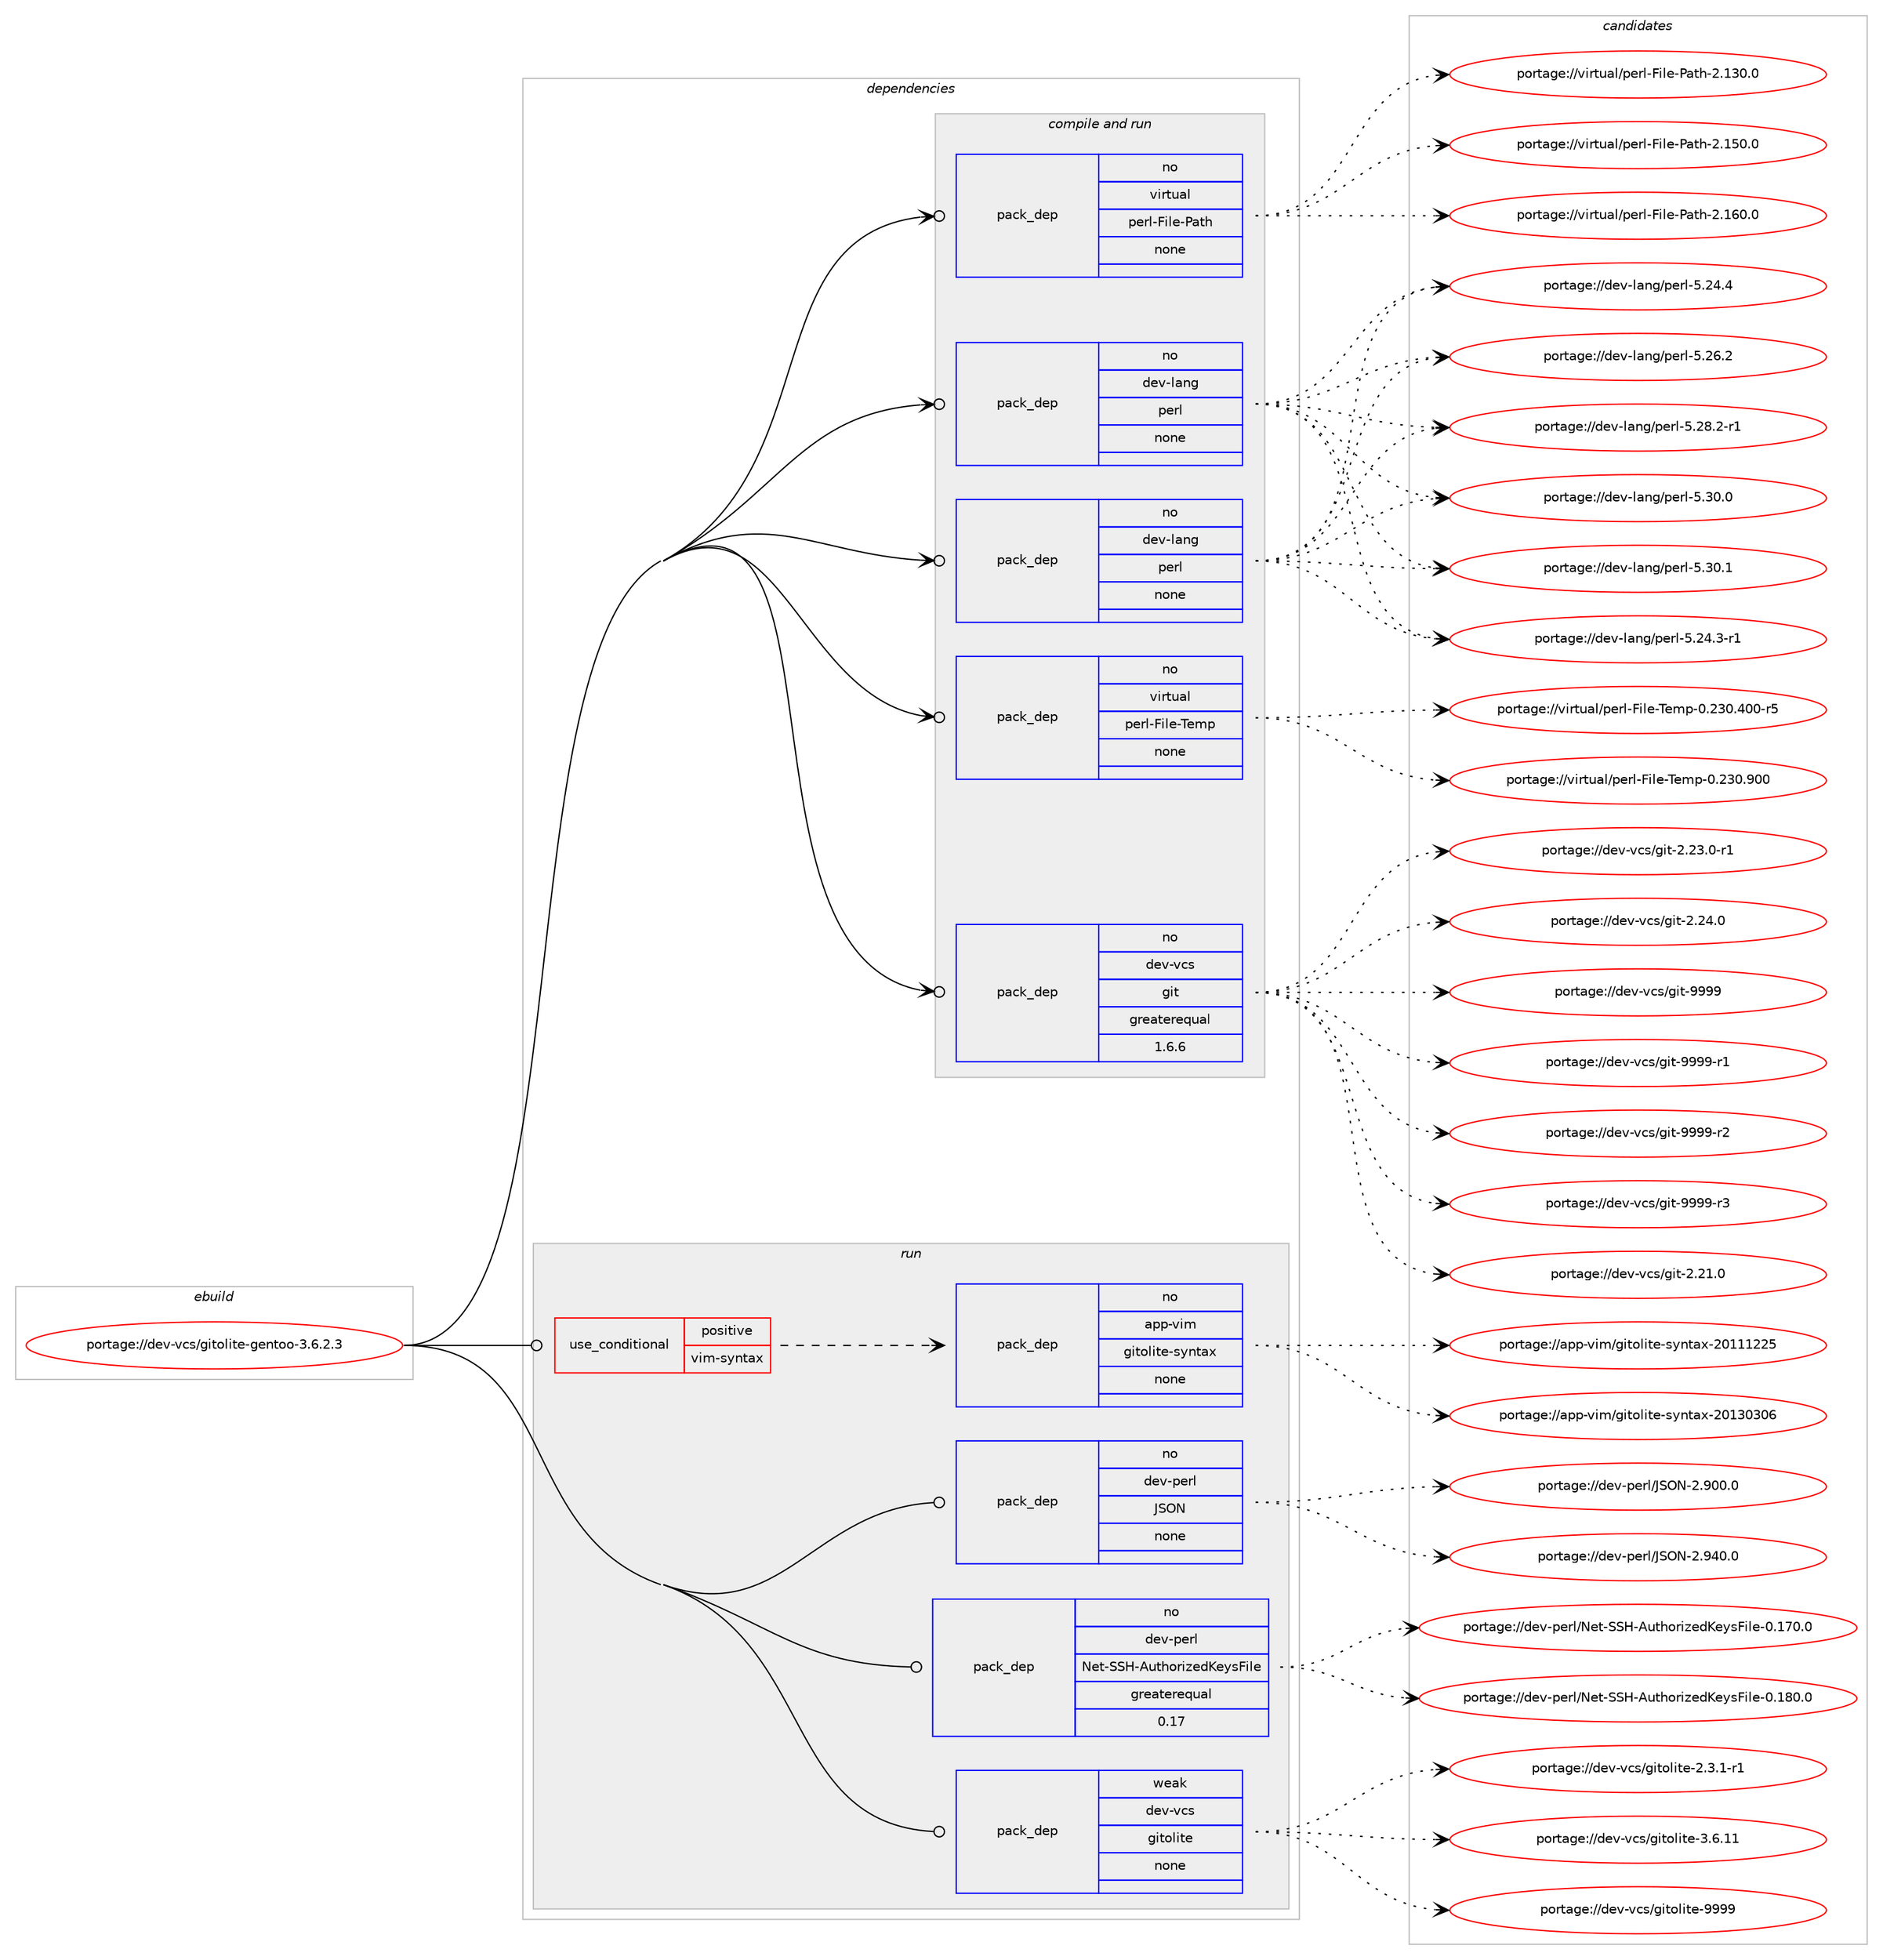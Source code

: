 digraph prolog {

# *************
# Graph options
# *************

newrank=true;
concentrate=true;
compound=true;
graph [rankdir=LR,fontname=Helvetica,fontsize=10,ranksep=1.5];#, ranksep=2.5, nodesep=0.2];
edge  [arrowhead=vee];
node  [fontname=Helvetica,fontsize=10];

# **********
# The ebuild
# **********

subgraph cluster_leftcol {
color=gray;
rank=same;
label=<<i>ebuild</i>>;
id [label="portage://dev-vcs/gitolite-gentoo-3.6.2.3", color=red, width=4, href="../dev-vcs/gitolite-gentoo-3.6.2.3.svg"];
}

# ****************
# The dependencies
# ****************

subgraph cluster_midcol {
color=gray;
label=<<i>dependencies</i>>;
subgraph cluster_compile {
fillcolor="#eeeeee";
style=filled;
label=<<i>compile</i>>;
}
subgraph cluster_compileandrun {
fillcolor="#eeeeee";
style=filled;
label=<<i>compile and run</i>>;
subgraph pack191667 {
dependency267770 [label=<<TABLE BORDER="0" CELLBORDER="1" CELLSPACING="0" CELLPADDING="4" WIDTH="220"><TR><TD ROWSPAN="6" CELLPADDING="30">pack_dep</TD></TR><TR><TD WIDTH="110">no</TD></TR><TR><TD>dev-lang</TD></TR><TR><TD>perl</TD></TR><TR><TD>none</TD></TR><TR><TD></TD></TR></TABLE>>, shape=none, color=blue];
}
id:e -> dependency267770:w [weight=20,style="solid",arrowhead="odotvee"];
subgraph pack191668 {
dependency267771 [label=<<TABLE BORDER="0" CELLBORDER="1" CELLSPACING="0" CELLPADDING="4" WIDTH="220"><TR><TD ROWSPAN="6" CELLPADDING="30">pack_dep</TD></TR><TR><TD WIDTH="110">no</TD></TR><TR><TD>dev-lang</TD></TR><TR><TD>perl</TD></TR><TR><TD>none</TD></TR><TR><TD></TD></TR></TABLE>>, shape=none, color=blue];
}
id:e -> dependency267771:w [weight=20,style="solid",arrowhead="odotvee"];
subgraph pack191669 {
dependency267772 [label=<<TABLE BORDER="0" CELLBORDER="1" CELLSPACING="0" CELLPADDING="4" WIDTH="220"><TR><TD ROWSPAN="6" CELLPADDING="30">pack_dep</TD></TR><TR><TD WIDTH="110">no</TD></TR><TR><TD>dev-vcs</TD></TR><TR><TD>git</TD></TR><TR><TD>greaterequal</TD></TR><TR><TD>1.6.6</TD></TR></TABLE>>, shape=none, color=blue];
}
id:e -> dependency267772:w [weight=20,style="solid",arrowhead="odotvee"];
subgraph pack191670 {
dependency267773 [label=<<TABLE BORDER="0" CELLBORDER="1" CELLSPACING="0" CELLPADDING="4" WIDTH="220"><TR><TD ROWSPAN="6" CELLPADDING="30">pack_dep</TD></TR><TR><TD WIDTH="110">no</TD></TR><TR><TD>virtual</TD></TR><TR><TD>perl-File-Path</TD></TR><TR><TD>none</TD></TR><TR><TD></TD></TR></TABLE>>, shape=none, color=blue];
}
id:e -> dependency267773:w [weight=20,style="solid",arrowhead="odotvee"];
subgraph pack191671 {
dependency267774 [label=<<TABLE BORDER="0" CELLBORDER="1" CELLSPACING="0" CELLPADDING="4" WIDTH="220"><TR><TD ROWSPAN="6" CELLPADDING="30">pack_dep</TD></TR><TR><TD WIDTH="110">no</TD></TR><TR><TD>virtual</TD></TR><TR><TD>perl-File-Temp</TD></TR><TR><TD>none</TD></TR><TR><TD></TD></TR></TABLE>>, shape=none, color=blue];
}
id:e -> dependency267774:w [weight=20,style="solid",arrowhead="odotvee"];
}
subgraph cluster_run {
fillcolor="#eeeeee";
style=filled;
label=<<i>run</i>>;
subgraph cond72362 {
dependency267775 [label=<<TABLE BORDER="0" CELLBORDER="1" CELLSPACING="0" CELLPADDING="4"><TR><TD ROWSPAN="3" CELLPADDING="10">use_conditional</TD></TR><TR><TD>positive</TD></TR><TR><TD>vim-syntax</TD></TR></TABLE>>, shape=none, color=red];
subgraph pack191672 {
dependency267776 [label=<<TABLE BORDER="0" CELLBORDER="1" CELLSPACING="0" CELLPADDING="4" WIDTH="220"><TR><TD ROWSPAN="6" CELLPADDING="30">pack_dep</TD></TR><TR><TD WIDTH="110">no</TD></TR><TR><TD>app-vim</TD></TR><TR><TD>gitolite-syntax</TD></TR><TR><TD>none</TD></TR><TR><TD></TD></TR></TABLE>>, shape=none, color=blue];
}
dependency267775:e -> dependency267776:w [weight=20,style="dashed",arrowhead="vee"];
}
id:e -> dependency267775:w [weight=20,style="solid",arrowhead="odot"];
subgraph pack191673 {
dependency267777 [label=<<TABLE BORDER="0" CELLBORDER="1" CELLSPACING="0" CELLPADDING="4" WIDTH="220"><TR><TD ROWSPAN="6" CELLPADDING="30">pack_dep</TD></TR><TR><TD WIDTH="110">no</TD></TR><TR><TD>dev-perl</TD></TR><TR><TD>JSON</TD></TR><TR><TD>none</TD></TR><TR><TD></TD></TR></TABLE>>, shape=none, color=blue];
}
id:e -> dependency267777:w [weight=20,style="solid",arrowhead="odot"];
subgraph pack191674 {
dependency267778 [label=<<TABLE BORDER="0" CELLBORDER="1" CELLSPACING="0" CELLPADDING="4" WIDTH="220"><TR><TD ROWSPAN="6" CELLPADDING="30">pack_dep</TD></TR><TR><TD WIDTH="110">no</TD></TR><TR><TD>dev-perl</TD></TR><TR><TD>Net-SSH-AuthorizedKeysFile</TD></TR><TR><TD>greaterequal</TD></TR><TR><TD>0.17</TD></TR></TABLE>>, shape=none, color=blue];
}
id:e -> dependency267778:w [weight=20,style="solid",arrowhead="odot"];
subgraph pack191675 {
dependency267779 [label=<<TABLE BORDER="0" CELLBORDER="1" CELLSPACING="0" CELLPADDING="4" WIDTH="220"><TR><TD ROWSPAN="6" CELLPADDING="30">pack_dep</TD></TR><TR><TD WIDTH="110">weak</TD></TR><TR><TD>dev-vcs</TD></TR><TR><TD>gitolite</TD></TR><TR><TD>none</TD></TR><TR><TD></TD></TR></TABLE>>, shape=none, color=blue];
}
id:e -> dependency267779:w [weight=20,style="solid",arrowhead="odot"];
}
}

# **************
# The candidates
# **************

subgraph cluster_choices {
rank=same;
color=gray;
label=<<i>candidates</i>>;

subgraph choice191667 {
color=black;
nodesep=1;
choiceportage100101118451089711010347112101114108455346505246514511449 [label="portage://dev-lang/perl-5.24.3-r1", color=red, width=4,href="../dev-lang/perl-5.24.3-r1.svg"];
choiceportage10010111845108971101034711210111410845534650524652 [label="portage://dev-lang/perl-5.24.4", color=red, width=4,href="../dev-lang/perl-5.24.4.svg"];
choiceportage10010111845108971101034711210111410845534650544650 [label="portage://dev-lang/perl-5.26.2", color=red, width=4,href="../dev-lang/perl-5.26.2.svg"];
choiceportage100101118451089711010347112101114108455346505646504511449 [label="portage://dev-lang/perl-5.28.2-r1", color=red, width=4,href="../dev-lang/perl-5.28.2-r1.svg"];
choiceportage10010111845108971101034711210111410845534651484648 [label="portage://dev-lang/perl-5.30.0", color=red, width=4,href="../dev-lang/perl-5.30.0.svg"];
choiceportage10010111845108971101034711210111410845534651484649 [label="portage://dev-lang/perl-5.30.1", color=red, width=4,href="../dev-lang/perl-5.30.1.svg"];
dependency267770:e -> choiceportage100101118451089711010347112101114108455346505246514511449:w [style=dotted,weight="100"];
dependency267770:e -> choiceportage10010111845108971101034711210111410845534650524652:w [style=dotted,weight="100"];
dependency267770:e -> choiceportage10010111845108971101034711210111410845534650544650:w [style=dotted,weight="100"];
dependency267770:e -> choiceportage100101118451089711010347112101114108455346505646504511449:w [style=dotted,weight="100"];
dependency267770:e -> choiceportage10010111845108971101034711210111410845534651484648:w [style=dotted,weight="100"];
dependency267770:e -> choiceportage10010111845108971101034711210111410845534651484649:w [style=dotted,weight="100"];
}
subgraph choice191668 {
color=black;
nodesep=1;
choiceportage100101118451089711010347112101114108455346505246514511449 [label="portage://dev-lang/perl-5.24.3-r1", color=red, width=4,href="../dev-lang/perl-5.24.3-r1.svg"];
choiceportage10010111845108971101034711210111410845534650524652 [label="portage://dev-lang/perl-5.24.4", color=red, width=4,href="../dev-lang/perl-5.24.4.svg"];
choiceportage10010111845108971101034711210111410845534650544650 [label="portage://dev-lang/perl-5.26.2", color=red, width=4,href="../dev-lang/perl-5.26.2.svg"];
choiceportage100101118451089711010347112101114108455346505646504511449 [label="portage://dev-lang/perl-5.28.2-r1", color=red, width=4,href="../dev-lang/perl-5.28.2-r1.svg"];
choiceportage10010111845108971101034711210111410845534651484648 [label="portage://dev-lang/perl-5.30.0", color=red, width=4,href="../dev-lang/perl-5.30.0.svg"];
choiceportage10010111845108971101034711210111410845534651484649 [label="portage://dev-lang/perl-5.30.1", color=red, width=4,href="../dev-lang/perl-5.30.1.svg"];
dependency267771:e -> choiceportage100101118451089711010347112101114108455346505246514511449:w [style=dotted,weight="100"];
dependency267771:e -> choiceportage10010111845108971101034711210111410845534650524652:w [style=dotted,weight="100"];
dependency267771:e -> choiceportage10010111845108971101034711210111410845534650544650:w [style=dotted,weight="100"];
dependency267771:e -> choiceportage100101118451089711010347112101114108455346505646504511449:w [style=dotted,weight="100"];
dependency267771:e -> choiceportage10010111845108971101034711210111410845534651484648:w [style=dotted,weight="100"];
dependency267771:e -> choiceportage10010111845108971101034711210111410845534651484649:w [style=dotted,weight="100"];
}
subgraph choice191669 {
color=black;
nodesep=1;
choiceportage10010111845118991154710310511645504650494648 [label="portage://dev-vcs/git-2.21.0", color=red, width=4,href="../dev-vcs/git-2.21.0.svg"];
choiceportage100101118451189911547103105116455046505146484511449 [label="portage://dev-vcs/git-2.23.0-r1", color=red, width=4,href="../dev-vcs/git-2.23.0-r1.svg"];
choiceportage10010111845118991154710310511645504650524648 [label="portage://dev-vcs/git-2.24.0", color=red, width=4,href="../dev-vcs/git-2.24.0.svg"];
choiceportage1001011184511899115471031051164557575757 [label="portage://dev-vcs/git-9999", color=red, width=4,href="../dev-vcs/git-9999.svg"];
choiceportage10010111845118991154710310511645575757574511449 [label="portage://dev-vcs/git-9999-r1", color=red, width=4,href="../dev-vcs/git-9999-r1.svg"];
choiceportage10010111845118991154710310511645575757574511450 [label="portage://dev-vcs/git-9999-r2", color=red, width=4,href="../dev-vcs/git-9999-r2.svg"];
choiceportage10010111845118991154710310511645575757574511451 [label="portage://dev-vcs/git-9999-r3", color=red, width=4,href="../dev-vcs/git-9999-r3.svg"];
dependency267772:e -> choiceportage10010111845118991154710310511645504650494648:w [style=dotted,weight="100"];
dependency267772:e -> choiceportage100101118451189911547103105116455046505146484511449:w [style=dotted,weight="100"];
dependency267772:e -> choiceportage10010111845118991154710310511645504650524648:w [style=dotted,weight="100"];
dependency267772:e -> choiceportage1001011184511899115471031051164557575757:w [style=dotted,weight="100"];
dependency267772:e -> choiceportage10010111845118991154710310511645575757574511449:w [style=dotted,weight="100"];
dependency267772:e -> choiceportage10010111845118991154710310511645575757574511450:w [style=dotted,weight="100"];
dependency267772:e -> choiceportage10010111845118991154710310511645575757574511451:w [style=dotted,weight="100"];
}
subgraph choice191670 {
color=black;
nodesep=1;
choiceportage118105114116117971084711210111410845701051081014580971161044550464951484648 [label="portage://virtual/perl-File-Path-2.130.0", color=red, width=4,href="../virtual/perl-File-Path-2.130.0.svg"];
choiceportage118105114116117971084711210111410845701051081014580971161044550464953484648 [label="portage://virtual/perl-File-Path-2.150.0", color=red, width=4,href="../virtual/perl-File-Path-2.150.0.svg"];
choiceportage118105114116117971084711210111410845701051081014580971161044550464954484648 [label="portage://virtual/perl-File-Path-2.160.0", color=red, width=4,href="../virtual/perl-File-Path-2.160.0.svg"];
dependency267773:e -> choiceportage118105114116117971084711210111410845701051081014580971161044550464951484648:w [style=dotted,weight="100"];
dependency267773:e -> choiceportage118105114116117971084711210111410845701051081014580971161044550464953484648:w [style=dotted,weight="100"];
dependency267773:e -> choiceportage118105114116117971084711210111410845701051081014580971161044550464954484648:w [style=dotted,weight="100"];
}
subgraph choice191671 {
color=black;
nodesep=1;
choiceportage118105114116117971084711210111410845701051081014584101109112454846505148465248484511453 [label="portage://virtual/perl-File-Temp-0.230.400-r5", color=red, width=4,href="../virtual/perl-File-Temp-0.230.400-r5.svg"];
choiceportage11810511411611797108471121011141084570105108101458410110911245484650514846574848 [label="portage://virtual/perl-File-Temp-0.230.900", color=red, width=4,href="../virtual/perl-File-Temp-0.230.900.svg"];
dependency267774:e -> choiceportage118105114116117971084711210111410845701051081014584101109112454846505148465248484511453:w [style=dotted,weight="100"];
dependency267774:e -> choiceportage11810511411611797108471121011141084570105108101458410110911245484650514846574848:w [style=dotted,weight="100"];
}
subgraph choice191672 {
color=black;
nodesep=1;
choiceportage9711211245118105109471031051161111081051161014511512111011697120455048494949505053 [label="portage://app-vim/gitolite-syntax-20111225", color=red, width=4,href="../app-vim/gitolite-syntax-20111225.svg"];
choiceportage9711211245118105109471031051161111081051161014511512111011697120455048495148514854 [label="portage://app-vim/gitolite-syntax-20130306", color=red, width=4,href="../app-vim/gitolite-syntax-20130306.svg"];
dependency267776:e -> choiceportage9711211245118105109471031051161111081051161014511512111011697120455048494949505053:w [style=dotted,weight="100"];
dependency267776:e -> choiceportage9711211245118105109471031051161111081051161014511512111011697120455048495148514854:w [style=dotted,weight="100"];
}
subgraph choice191673 {
color=black;
nodesep=1;
choiceportage1001011184511210111410847748379784550465748484648 [label="portage://dev-perl/JSON-2.900.0", color=red, width=4,href="../dev-perl/JSON-2.900.0.svg"];
choiceportage1001011184511210111410847748379784550465752484648 [label="portage://dev-perl/JSON-2.940.0", color=red, width=4,href="../dev-perl/JSON-2.940.0.svg"];
dependency267777:e -> choiceportage1001011184511210111410847748379784550465748484648:w [style=dotted,weight="100"];
dependency267777:e -> choiceportage1001011184511210111410847748379784550465752484648:w [style=dotted,weight="100"];
}
subgraph choice191674 {
color=black;
nodesep=1;
choiceportage10010111845112101114108477810111645838372456511711610411111410512210110075101121115701051081014548464955484648 [label="portage://dev-perl/Net-SSH-AuthorizedKeysFile-0.170.0", color=red, width=4,href="../dev-perl/Net-SSH-AuthorizedKeysFile-0.170.0.svg"];
choiceportage10010111845112101114108477810111645838372456511711610411111410512210110075101121115701051081014548464956484648 [label="portage://dev-perl/Net-SSH-AuthorizedKeysFile-0.180.0", color=red, width=4,href="../dev-perl/Net-SSH-AuthorizedKeysFile-0.180.0.svg"];
dependency267778:e -> choiceportage10010111845112101114108477810111645838372456511711610411111410512210110075101121115701051081014548464955484648:w [style=dotted,weight="100"];
dependency267778:e -> choiceportage10010111845112101114108477810111645838372456511711610411111410512210110075101121115701051081014548464956484648:w [style=dotted,weight="100"];
}
subgraph choice191675 {
color=black;
nodesep=1;
choiceportage1001011184511899115471031051161111081051161014550465146494511449 [label="portage://dev-vcs/gitolite-2.3.1-r1", color=red, width=4,href="../dev-vcs/gitolite-2.3.1-r1.svg"];
choiceportage10010111845118991154710310511611110810511610145514654464949 [label="portage://dev-vcs/gitolite-3.6.11", color=red, width=4,href="../dev-vcs/gitolite-3.6.11.svg"];
choiceportage1001011184511899115471031051161111081051161014557575757 [label="portage://dev-vcs/gitolite-9999", color=red, width=4,href="../dev-vcs/gitolite-9999.svg"];
dependency267779:e -> choiceportage1001011184511899115471031051161111081051161014550465146494511449:w [style=dotted,weight="100"];
dependency267779:e -> choiceportage10010111845118991154710310511611110810511610145514654464949:w [style=dotted,weight="100"];
dependency267779:e -> choiceportage1001011184511899115471031051161111081051161014557575757:w [style=dotted,weight="100"];
}
}

}
